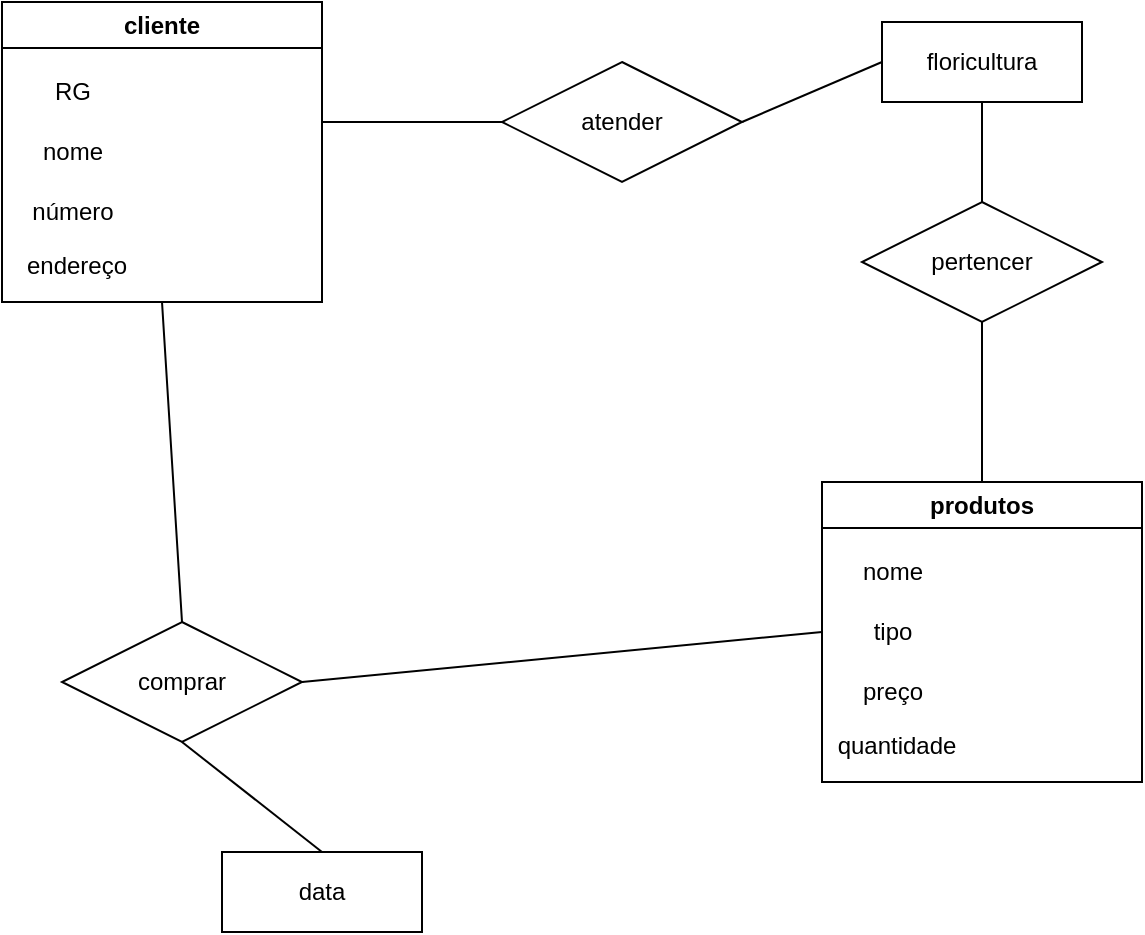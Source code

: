 <mxfile version="21.6.8" type="github">
  <diagram name="Página-1" id="PVrPc0Pne0recY-PcbNf">
    <mxGraphModel dx="1434" dy="718" grid="1" gridSize="10" guides="1" tooltips="1" connect="1" arrows="1" fold="1" page="1" pageScale="1" pageWidth="827" pageHeight="1169" math="0" shadow="0">
      <root>
        <mxCell id="0" />
        <mxCell id="1" parent="0" />
        <mxCell id="cX8DoEyE-BEHBlRMm__U-1" value="cliente" style="swimlane;whiteSpace=wrap;html=1;" parent="1" vertex="1">
          <mxGeometry x="70" y="160" width="160" height="150" as="geometry" />
        </mxCell>
        <mxCell id="cX8DoEyE-BEHBlRMm__U-2" value="RG" style="text;html=1;align=center;verticalAlign=middle;resizable=0;points=[];autosize=1;strokeColor=none;fillColor=none;" parent="cX8DoEyE-BEHBlRMm__U-1" vertex="1">
          <mxGeometry x="15" y="30" width="40" height="30" as="geometry" />
        </mxCell>
        <mxCell id="cX8DoEyE-BEHBlRMm__U-3" value="nome" style="text;html=1;align=center;verticalAlign=middle;resizable=0;points=[];autosize=1;strokeColor=none;fillColor=none;" parent="cX8DoEyE-BEHBlRMm__U-1" vertex="1">
          <mxGeometry x="10" y="60" width="50" height="30" as="geometry" />
        </mxCell>
        <mxCell id="cX8DoEyE-BEHBlRMm__U-4" value="número" style="text;html=1;align=center;verticalAlign=middle;resizable=0;points=[];autosize=1;strokeColor=none;fillColor=none;" parent="cX8DoEyE-BEHBlRMm__U-1" vertex="1">
          <mxGeometry x="5" y="90" width="60" height="30" as="geometry" />
        </mxCell>
        <mxCell id="cX8DoEyE-BEHBlRMm__U-5" value="endereço" style="text;html=1;align=center;verticalAlign=middle;resizable=0;points=[];autosize=1;strokeColor=none;fillColor=none;" parent="cX8DoEyE-BEHBlRMm__U-1" vertex="1">
          <mxGeometry x="2" y="117" width="70" height="30" as="geometry" />
        </mxCell>
        <mxCell id="cX8DoEyE-BEHBlRMm__U-7" value="atender" style="shape=rhombus;perimeter=rhombusPerimeter;whiteSpace=wrap;html=1;align=center;" parent="1" vertex="1">
          <mxGeometry x="320" y="190" width="120" height="60" as="geometry" />
        </mxCell>
        <mxCell id="cX8DoEyE-BEHBlRMm__U-8" value="produtos" style="swimlane;whiteSpace=wrap;html=1;" parent="1" vertex="1">
          <mxGeometry x="480" y="400" width="160" height="150" as="geometry" />
        </mxCell>
        <mxCell id="cX8DoEyE-BEHBlRMm__U-9" value="nome" style="text;html=1;align=center;verticalAlign=middle;resizable=0;points=[];autosize=1;strokeColor=none;fillColor=none;" parent="cX8DoEyE-BEHBlRMm__U-8" vertex="1">
          <mxGeometry x="10" y="30" width="50" height="30" as="geometry" />
        </mxCell>
        <mxCell id="cX8DoEyE-BEHBlRMm__U-10" value="tipo" style="text;html=1;align=center;verticalAlign=middle;resizable=0;points=[];autosize=1;strokeColor=none;fillColor=none;" parent="cX8DoEyE-BEHBlRMm__U-8" vertex="1">
          <mxGeometry x="15" y="60" width="40" height="30" as="geometry" />
        </mxCell>
        <mxCell id="cX8DoEyE-BEHBlRMm__U-11" value="preço" style="text;html=1;align=center;verticalAlign=middle;resizable=0;points=[];autosize=1;strokeColor=none;fillColor=none;" parent="cX8DoEyE-BEHBlRMm__U-8" vertex="1">
          <mxGeometry x="10" y="90" width="50" height="30" as="geometry" />
        </mxCell>
        <mxCell id="cX8DoEyE-BEHBlRMm__U-12" value="quantidade" style="text;html=1;align=center;verticalAlign=middle;resizable=0;points=[];autosize=1;strokeColor=none;fillColor=none;" parent="cX8DoEyE-BEHBlRMm__U-8" vertex="1">
          <mxGeometry x="-3" y="117" width="80" height="30" as="geometry" />
        </mxCell>
        <mxCell id="cX8DoEyE-BEHBlRMm__U-13" value="floricultura" style="whiteSpace=wrap;html=1;align=center;" parent="1" vertex="1">
          <mxGeometry x="510" y="170" width="100" height="40" as="geometry" />
        </mxCell>
        <mxCell id="cX8DoEyE-BEHBlRMm__U-15" value="pertencer" style="shape=rhombus;perimeter=rhombusPerimeter;whiteSpace=wrap;html=1;align=center;" parent="1" vertex="1">
          <mxGeometry x="500" y="260" width="120" height="60" as="geometry" />
        </mxCell>
        <mxCell id="cX8DoEyE-BEHBlRMm__U-17" value="" style="endArrow=none;html=1;rounded=0;entryX=0;entryY=0.5;entryDx=0;entryDy=0;" parent="1" target="cX8DoEyE-BEHBlRMm__U-7" edge="1">
          <mxGeometry width="50" height="50" relative="1" as="geometry">
            <mxPoint x="230" y="220" as="sourcePoint" />
            <mxPoint x="440" y="330" as="targetPoint" />
          </mxGeometry>
        </mxCell>
        <mxCell id="cX8DoEyE-BEHBlRMm__U-18" value="" style="endArrow=none;html=1;rounded=0;entryX=0;entryY=0.5;entryDx=0;entryDy=0;exitX=1;exitY=0.5;exitDx=0;exitDy=0;" parent="1" source="cX8DoEyE-BEHBlRMm__U-7" target="cX8DoEyE-BEHBlRMm__U-13" edge="1">
          <mxGeometry width="50" height="50" relative="1" as="geometry">
            <mxPoint x="240" y="230" as="sourcePoint" />
            <mxPoint x="330" y="230" as="targetPoint" />
          </mxGeometry>
        </mxCell>
        <mxCell id="cX8DoEyE-BEHBlRMm__U-19" value="" style="endArrow=none;html=1;rounded=0;entryX=0.5;entryY=1;entryDx=0;entryDy=0;exitX=0.5;exitY=0;exitDx=0;exitDy=0;" parent="1" source="cX8DoEyE-BEHBlRMm__U-15" target="cX8DoEyE-BEHBlRMm__U-13" edge="1">
          <mxGeometry width="50" height="50" relative="1" as="geometry">
            <mxPoint x="450" y="230" as="sourcePoint" />
            <mxPoint x="520" y="200" as="targetPoint" />
          </mxGeometry>
        </mxCell>
        <mxCell id="cX8DoEyE-BEHBlRMm__U-21" value="" style="endArrow=none;html=1;rounded=0;entryX=0.5;entryY=1;entryDx=0;entryDy=0;exitX=0.5;exitY=0;exitDx=0;exitDy=0;" parent="1" edge="1">
          <mxGeometry width="50" height="50" relative="1" as="geometry">
            <mxPoint x="560" y="370" as="sourcePoint" />
            <mxPoint x="560" y="320" as="targetPoint" />
            <Array as="points">
              <mxPoint x="560" y="400" />
              <mxPoint x="560" y="370" />
            </Array>
          </mxGeometry>
        </mxCell>
        <mxCell id="cX8DoEyE-BEHBlRMm__U-22" value="comprar" style="shape=rhombus;perimeter=rhombusPerimeter;whiteSpace=wrap;html=1;align=center;" parent="1" vertex="1">
          <mxGeometry x="100" y="470" width="120" height="60" as="geometry" />
        </mxCell>
        <mxCell id="cX8DoEyE-BEHBlRMm__U-23" value="" style="endArrow=none;html=1;rounded=0;entryX=0.5;entryY=0;entryDx=0;entryDy=0;exitX=0.5;exitY=1;exitDx=0;exitDy=0;" parent="1" source="cX8DoEyE-BEHBlRMm__U-1" target="cX8DoEyE-BEHBlRMm__U-22" edge="1">
          <mxGeometry width="50" height="50" relative="1" as="geometry">
            <mxPoint x="115" y="380" as="sourcePoint" />
            <mxPoint x="205" y="380" as="targetPoint" />
          </mxGeometry>
        </mxCell>
        <mxCell id="cX8DoEyE-BEHBlRMm__U-24" value="" style="endArrow=none;html=1;rounded=0;entryX=1;entryY=0.5;entryDx=0;entryDy=0;exitX=0;exitY=0.5;exitDx=0;exitDy=0;" parent="1" source="cX8DoEyE-BEHBlRMm__U-8" target="cX8DoEyE-BEHBlRMm__U-22" edge="1">
          <mxGeometry width="50" height="50" relative="1" as="geometry">
            <mxPoint x="160" y="320" as="sourcePoint" />
            <mxPoint x="170" y="480" as="targetPoint" />
          </mxGeometry>
        </mxCell>
        <mxCell id="cX8DoEyE-BEHBlRMm__U-25" value="data" style="whiteSpace=wrap;html=1;align=center;" parent="1" vertex="1">
          <mxGeometry x="180" y="585" width="100" height="40" as="geometry" />
        </mxCell>
        <mxCell id="cX8DoEyE-BEHBlRMm__U-26" value="" style="endArrow=none;html=1;rounded=0;entryX=0.5;entryY=1;entryDx=0;entryDy=0;exitX=0.5;exitY=0;exitDx=0;exitDy=0;" parent="1" source="cX8DoEyE-BEHBlRMm__U-25" target="cX8DoEyE-BEHBlRMm__U-22" edge="1">
          <mxGeometry width="50" height="50" relative="1" as="geometry">
            <mxPoint x="490" y="485" as="sourcePoint" />
            <mxPoint x="230" y="510" as="targetPoint" />
          </mxGeometry>
        </mxCell>
      </root>
    </mxGraphModel>
  </diagram>
</mxfile>
